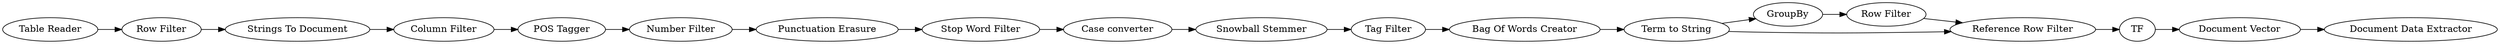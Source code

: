 digraph {
	106 -> 107
	108 -> 109
	113 -> 114
	120 -> 116
	122 -> 118
	106 -> 109
	22 -> 120
	119 -> 22
	16 -> 122
	37 -> 20
	109 -> 16
	116 -> 115
	112 -> 113
	114 -> 121
	115 -> 123
	123 -> 112
	20 -> 119
	107 -> 108
	121 -> 106
	108 [label="Row Filter"]
	122 [label="Document Vector"]
	121 [label="Bag Of Words Creator"]
	119 [label="Strings To Document"]
	109 [label="Reference Row Filter"]
	114 [label="Tag Filter"]
	16 [label=TF]
	123 [label="Stop Word Filter"]
	112 [label="Case converter"]
	115 [label="Punctuation Erasure"]
	22 [label="Column Filter"]
	106 [label="Term to String"]
	107 [label=GroupBy]
	113 [label="Snowball Stemmer"]
	20 [label="Row Filter"]
	120 [label="POS Tagger"]
	118 [label="Document Data Extractor"]
	116 [label="Number Filter"]
	37 [label="Table Reader"]
	rankdir=LR
}

